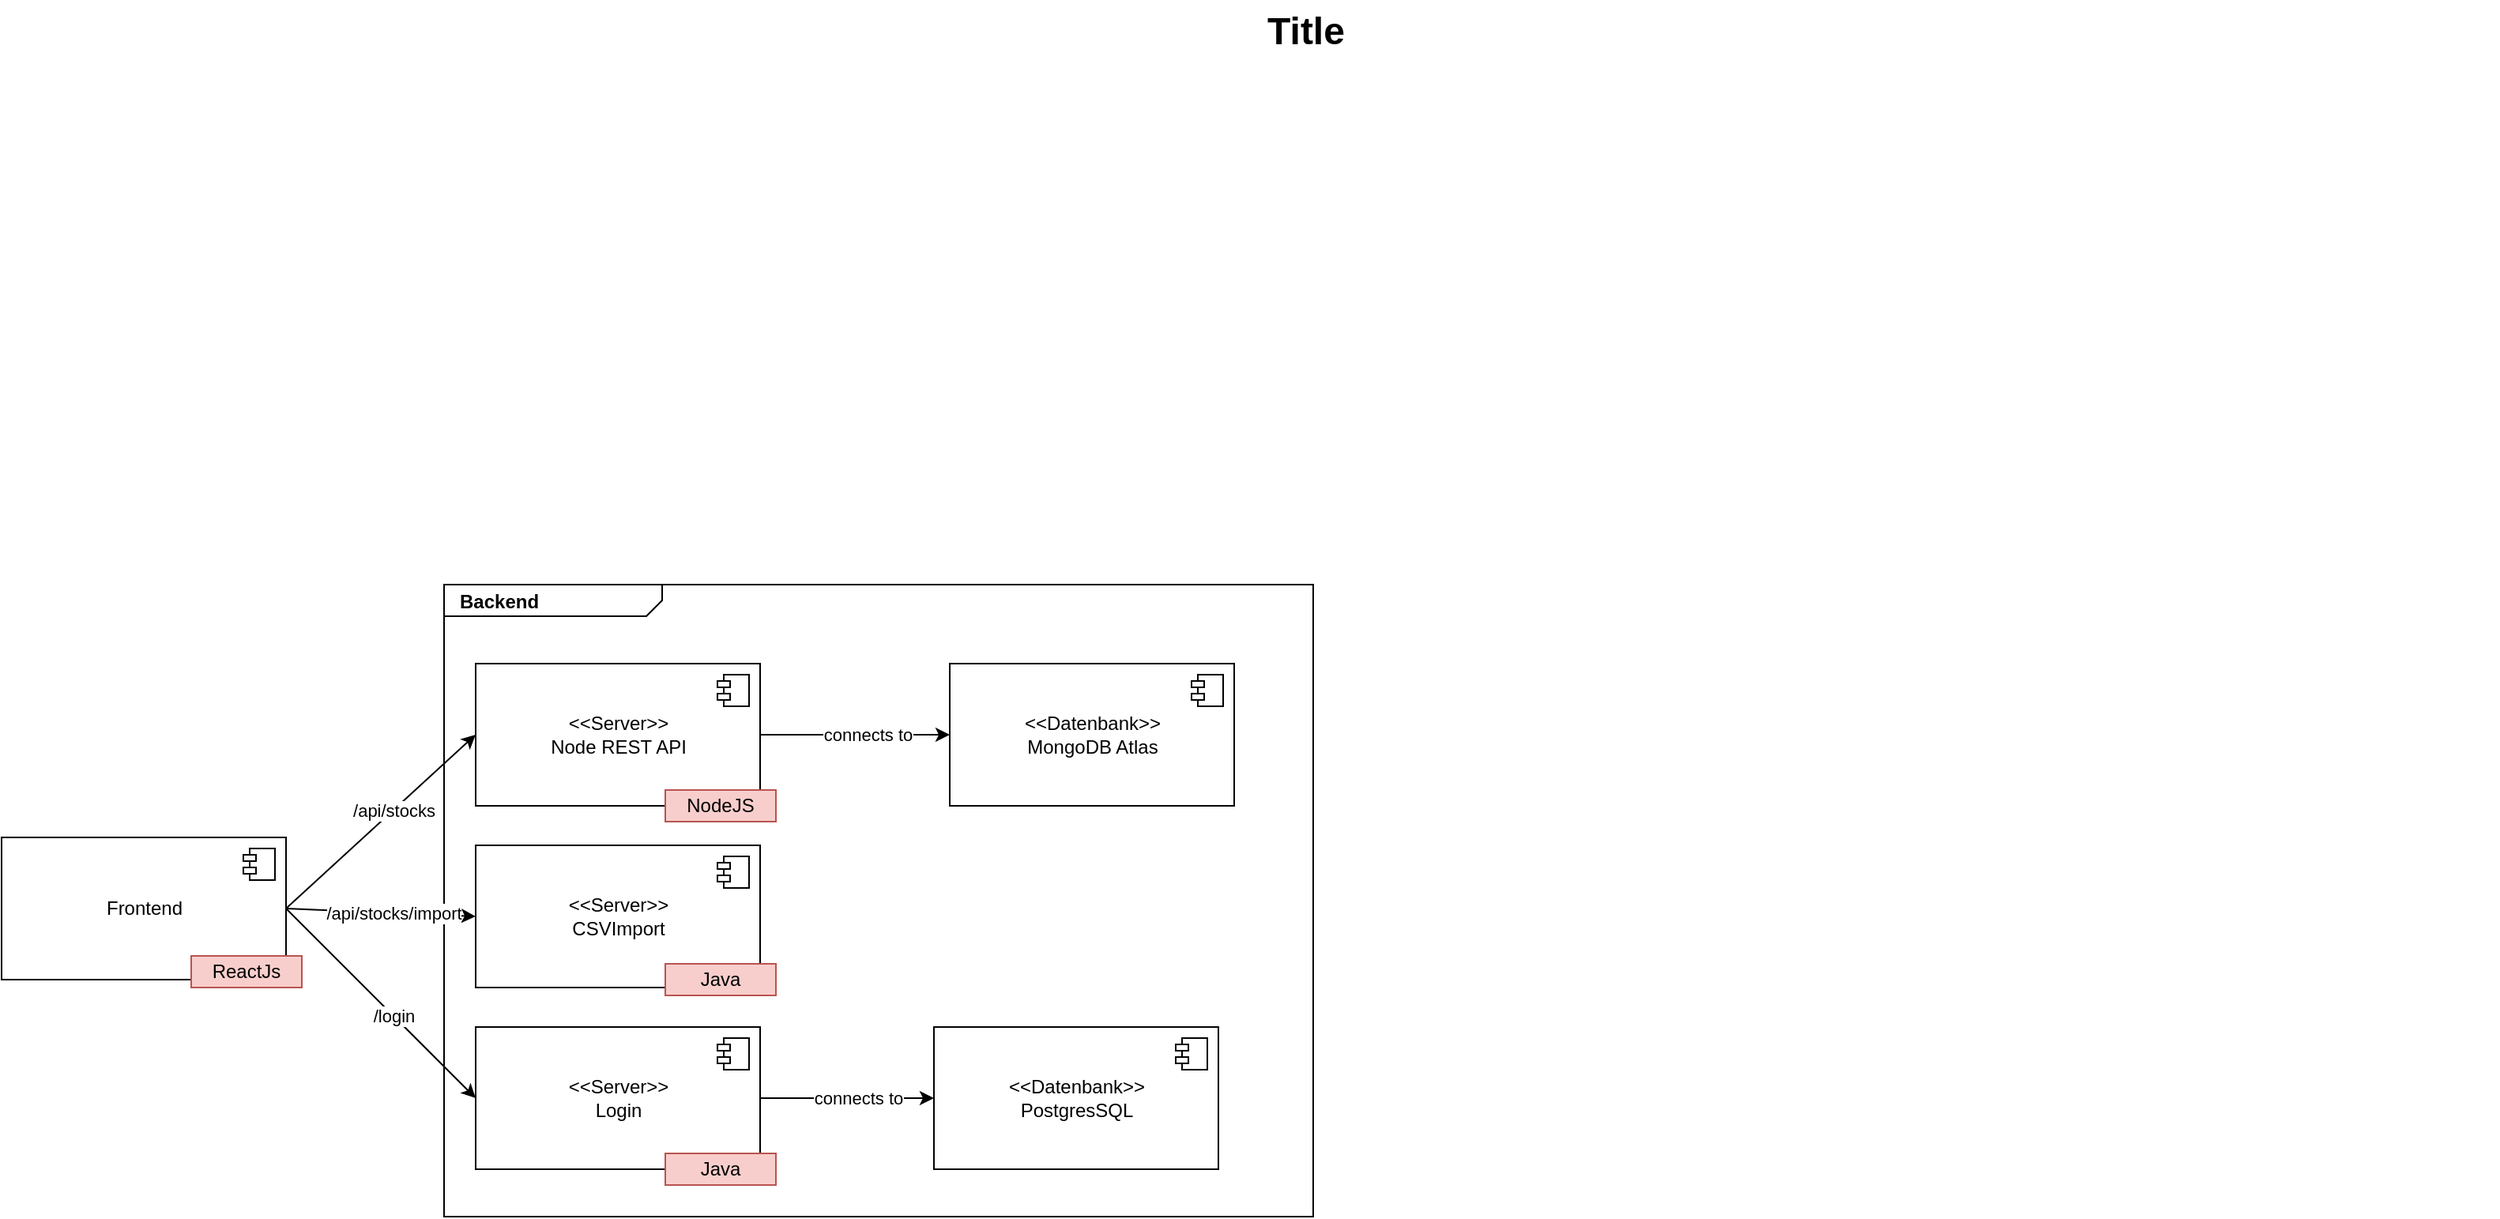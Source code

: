 <mxfile version="14.4.9" type="device"><diagram name="Page-1" id="929967ad-93f9-6ef4-fab6-5d389245f69c"><mxGraphModel dx="999" dy="705" grid="1" gridSize="10" guides="1" tooltips="1" connect="1" arrows="1" fold="1" page="1" pageScale="1.5" pageWidth="1169" pageHeight="826" background="none" math="0" shadow="0"><root><mxCell id="0" style=";html=1;"/><mxCell id="1" style=";html=1;" parent="0"/><mxCell id="1672d66443f91eb5-1" value="&lt;p style=&quot;margin: 0px ; margin-top: 4px ; margin-left: 10px ; text-align: left&quot;&gt;&lt;b&gt;Backend&lt;/b&gt;&lt;/p&gt;" style="html=1;strokeWidth=1;shape=mxgraph.sysml.package;html=1;overflow=fill;whiteSpace=wrap;fillColor=none;gradientColor=none;fontSize=12;align=center;labelX=138;" parent="1" vertex="1"><mxGeometry x="330" y="410" width="550" height="400" as="geometry"/></mxCell><mxCell id="1672d66443f91eb5-23" value="Title" style="text;strokeColor=none;fillColor=none;html=1;fontSize=24;fontStyle=1;verticalAlign=middle;align=center;" parent="1" vertex="1"><mxGeometry x="120" y="40" width="1510" height="40" as="geometry"/></mxCell><mxCell id="geD9gdQdi4LMkPE7CVF3-4" value="&amp;lt;&amp;lt;Server&amp;gt;&amp;gt;&lt;br&gt;Node REST API" style="html=1;dropTarget=0;" vertex="1" parent="1"><mxGeometry x="350" y="460" width="180" height="90" as="geometry"/></mxCell><mxCell id="geD9gdQdi4LMkPE7CVF3-5" value="" style="shape=module;jettyWidth=8;jettyHeight=4;" vertex="1" parent="geD9gdQdi4LMkPE7CVF3-4"><mxGeometry x="1" width="20" height="20" relative="1" as="geometry"><mxPoint x="-27" y="7" as="offset"/></mxGeometry></mxCell><mxCell id="geD9gdQdi4LMkPE7CVF3-6" value="&amp;lt;&amp;lt;Datenbank&amp;gt;&amp;gt;&lt;br&gt;MongoDB Atlas" style="html=1;dropTarget=0;" vertex="1" parent="1"><mxGeometry x="650" y="460" width="180" height="90" as="geometry"/></mxCell><mxCell id="geD9gdQdi4LMkPE7CVF3-7" value="" style="shape=module;jettyWidth=8;jettyHeight=4;" vertex="1" parent="geD9gdQdi4LMkPE7CVF3-6"><mxGeometry x="1" width="20" height="20" relative="1" as="geometry"><mxPoint x="-27" y="7" as="offset"/></mxGeometry></mxCell><mxCell id="geD9gdQdi4LMkPE7CVF3-8" value="" style="endArrow=classic;html=1;exitX=1;exitY=0.5;exitDx=0;exitDy=0;entryX=0;entryY=0.5;entryDx=0;entryDy=0;" edge="1" parent="1" source="geD9gdQdi4LMkPE7CVF3-4" target="geD9gdQdi4LMkPE7CVF3-6"><mxGeometry width="50" height="50" relative="1" as="geometry"><mxPoint x="660" y="640" as="sourcePoint"/><mxPoint x="710" y="590" as="targetPoint"/><Array as="points"/></mxGeometry></mxCell><mxCell id="geD9gdQdi4LMkPE7CVF3-9" value="connects to" style="edgeLabel;html=1;align=center;verticalAlign=middle;resizable=0;points=[];" vertex="1" connectable="0" parent="geD9gdQdi4LMkPE7CVF3-8"><mxGeometry x="0.13" relative="1" as="geometry"><mxPoint as="offset"/></mxGeometry></mxCell><mxCell id="geD9gdQdi4LMkPE7CVF3-19" value="&amp;lt;&amp;lt;Server&amp;gt;&amp;gt;&lt;br&gt;CSVImport" style="html=1;dropTarget=0;" vertex="1" parent="1"><mxGeometry x="350" y="575" width="180" height="90" as="geometry"/></mxCell><mxCell id="geD9gdQdi4LMkPE7CVF3-20" value="" style="shape=module;jettyWidth=8;jettyHeight=4;" vertex="1" parent="geD9gdQdi4LMkPE7CVF3-19"><mxGeometry x="1" width="20" height="20" relative="1" as="geometry"><mxPoint x="-27" y="7" as="offset"/></mxGeometry></mxCell><mxCell id="geD9gdQdi4LMkPE7CVF3-21" value="Frontend" style="html=1;dropTarget=0;" vertex="1" parent="1"><mxGeometry x="50" y="570" width="180" height="90" as="geometry"/></mxCell><mxCell id="geD9gdQdi4LMkPE7CVF3-22" value="" style="shape=module;jettyWidth=8;jettyHeight=4;" vertex="1" parent="geD9gdQdi4LMkPE7CVF3-21"><mxGeometry x="1" width="20" height="20" relative="1" as="geometry"><mxPoint x="-27" y="7" as="offset"/></mxGeometry></mxCell><mxCell id="geD9gdQdi4LMkPE7CVF3-23" value="" style="endArrow=classic;html=1;exitX=1;exitY=0.5;exitDx=0;exitDy=0;entryX=0;entryY=0.5;entryDx=0;entryDy=0;" edge="1" parent="1" source="geD9gdQdi4LMkPE7CVF3-21" target="geD9gdQdi4LMkPE7CVF3-4"><mxGeometry width="50" height="50" relative="1" as="geometry"><mxPoint x="540" y="625" as="sourcePoint"/><mxPoint x="660" y="475" as="targetPoint"/><Array as="points"/></mxGeometry></mxCell><mxCell id="geD9gdQdi4LMkPE7CVF3-24" value="/api/stocks" style="edgeLabel;html=1;align=center;verticalAlign=middle;resizable=0;points=[];" vertex="1" connectable="0" parent="geD9gdQdi4LMkPE7CVF3-23"><mxGeometry x="0.13" relative="1" as="geometry"><mxPoint as="offset"/></mxGeometry></mxCell><mxCell id="geD9gdQdi4LMkPE7CVF3-25" value="" style="endArrow=classic;html=1;exitX=1;exitY=0.5;exitDx=0;exitDy=0;entryX=0;entryY=0.5;entryDx=0;entryDy=0;" edge="1" parent="1" source="geD9gdQdi4LMkPE7CVF3-21" target="geD9gdQdi4LMkPE7CVF3-19"><mxGeometry width="50" height="50" relative="1" as="geometry"><mxPoint x="240" y="625" as="sourcePoint"/><mxPoint x="360" y="625" as="targetPoint"/><Array as="points"/></mxGeometry></mxCell><mxCell id="geD9gdQdi4LMkPE7CVF3-26" value="/api/stocks/import" style="edgeLabel;html=1;align=center;verticalAlign=middle;resizable=0;points=[];" vertex="1" connectable="0" parent="geD9gdQdi4LMkPE7CVF3-25"><mxGeometry x="0.13" relative="1" as="geometry"><mxPoint as="offset"/></mxGeometry></mxCell><mxCell id="geD9gdQdi4LMkPE7CVF3-28" value="&amp;lt;&amp;lt;Server&amp;gt;&amp;gt;&lt;br&gt;Login" style="html=1;dropTarget=0;" vertex="1" parent="1"><mxGeometry x="350" y="690" width="180" height="90" as="geometry"/></mxCell><mxCell id="geD9gdQdi4LMkPE7CVF3-29" value="" style="shape=module;jettyWidth=8;jettyHeight=4;" vertex="1" parent="geD9gdQdi4LMkPE7CVF3-28"><mxGeometry x="1" width="20" height="20" relative="1" as="geometry"><mxPoint x="-27" y="7" as="offset"/></mxGeometry></mxCell><mxCell id="geD9gdQdi4LMkPE7CVF3-30" value="" style="endArrow=classic;html=1;exitX=1;exitY=0.5;exitDx=0;exitDy=0;entryX=0;entryY=0.5;entryDx=0;entryDy=0;" edge="1" parent="1" source="geD9gdQdi4LMkPE7CVF3-21" target="geD9gdQdi4LMkPE7CVF3-28"><mxGeometry width="50" height="50" relative="1" as="geometry"><mxPoint x="240" y="625" as="sourcePoint"/><mxPoint x="360" y="630" as="targetPoint"/><Array as="points"/></mxGeometry></mxCell><mxCell id="geD9gdQdi4LMkPE7CVF3-31" value="/login" style="edgeLabel;html=1;align=center;verticalAlign=middle;resizable=0;points=[];" vertex="1" connectable="0" parent="geD9gdQdi4LMkPE7CVF3-30"><mxGeometry x="0.13" relative="1" as="geometry"><mxPoint as="offset"/></mxGeometry></mxCell><mxCell id="geD9gdQdi4LMkPE7CVF3-32" value="&amp;lt;&amp;lt;Datenbank&amp;gt;&amp;gt;&lt;br&gt;PostgresSQL" style="html=1;dropTarget=0;" vertex="1" parent="1"><mxGeometry x="640" y="690" width="180" height="90" as="geometry"/></mxCell><mxCell id="geD9gdQdi4LMkPE7CVF3-33" value="" style="shape=module;jettyWidth=8;jettyHeight=4;" vertex="1" parent="geD9gdQdi4LMkPE7CVF3-32"><mxGeometry x="1" width="20" height="20" relative="1" as="geometry"><mxPoint x="-27" y="7" as="offset"/></mxGeometry></mxCell><mxCell id="geD9gdQdi4LMkPE7CVF3-34" value="" style="endArrow=classic;html=1;exitX=1;exitY=0.5;exitDx=0;exitDy=0;entryX=0;entryY=0.5;entryDx=0;entryDy=0;" edge="1" parent="1" target="geD9gdQdi4LMkPE7CVF3-32" source="geD9gdQdi4LMkPE7CVF3-28"><mxGeometry width="50" height="50" relative="1" as="geometry"><mxPoint x="520" y="735" as="sourcePoint"/><mxPoint x="700" y="820" as="targetPoint"/><Array as="points"/></mxGeometry></mxCell><mxCell id="geD9gdQdi4LMkPE7CVF3-35" value="connects to" style="edgeLabel;html=1;align=center;verticalAlign=middle;resizable=0;points=[];" vertex="1" connectable="0" parent="geD9gdQdi4LMkPE7CVF3-34"><mxGeometry x="0.13" relative="1" as="geometry"><mxPoint as="offset"/></mxGeometry></mxCell><mxCell id="geD9gdQdi4LMkPE7CVF3-36" value="NodeJS" style="text;html=1;strokeColor=#b85450;fillColor=#f8cecc;align=center;verticalAlign=middle;whiteSpace=wrap;rounded=0;" vertex="1" parent="1"><mxGeometry x="470" y="540" width="70" height="20" as="geometry"/></mxCell><mxCell id="geD9gdQdi4LMkPE7CVF3-37" value="Java" style="text;html=1;strokeColor=#b85450;fillColor=#f8cecc;align=center;verticalAlign=middle;whiteSpace=wrap;rounded=0;" vertex="1" parent="1"><mxGeometry x="470" y="650" width="70" height="20" as="geometry"/></mxCell><mxCell id="geD9gdQdi4LMkPE7CVF3-38" value="Java" style="text;html=1;strokeColor=#b85450;fillColor=#f8cecc;align=center;verticalAlign=middle;whiteSpace=wrap;rounded=0;" vertex="1" parent="1"><mxGeometry x="470" y="770" width="70" height="20" as="geometry"/></mxCell><mxCell id="geD9gdQdi4LMkPE7CVF3-39" value="ReactJs" style="text;html=1;strokeColor=#b85450;fillColor=#f8cecc;align=center;verticalAlign=middle;whiteSpace=wrap;rounded=0;" vertex="1" parent="1"><mxGeometry x="170" y="645" width="70" height="20" as="geometry"/></mxCell></root></mxGraphModel></diagram></mxfile>